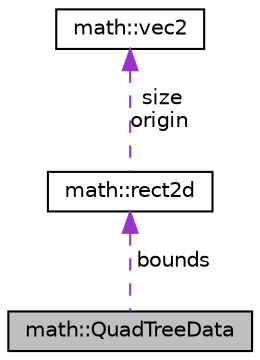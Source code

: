 digraph "math::QuadTreeData"
{
  edge [fontname="Helvetica",fontsize="10",labelfontname="Helvetica",labelfontsize="10"];
  node [fontname="Helvetica",fontsize="10",shape=record];
  Node1 [label="math::QuadTreeData",height=0.2,width=0.4,color="black", fillcolor="grey75", style="filled", fontcolor="black"];
  Node2 -> Node1 [dir="back",color="darkorchid3",fontsize="10",style="dashed",label=" bounds" ,fontname="Helvetica"];
  Node2 [label="math::rect2d",height=0.2,width=0.4,color="black", fillcolor="white", style="filled",URL="$structmath_1_1rect2d.html"];
  Node3 -> Node2 [dir="back",color="darkorchid3",fontsize="10",style="dashed",label=" size\norigin" ,fontname="Helvetica"];
  Node3 [label="math::vec2",height=0.2,width=0.4,color="black", fillcolor="white", style="filled",URL="$structmath_1_1vec2.html",tooltip="Two dimensional vector. "];
}

